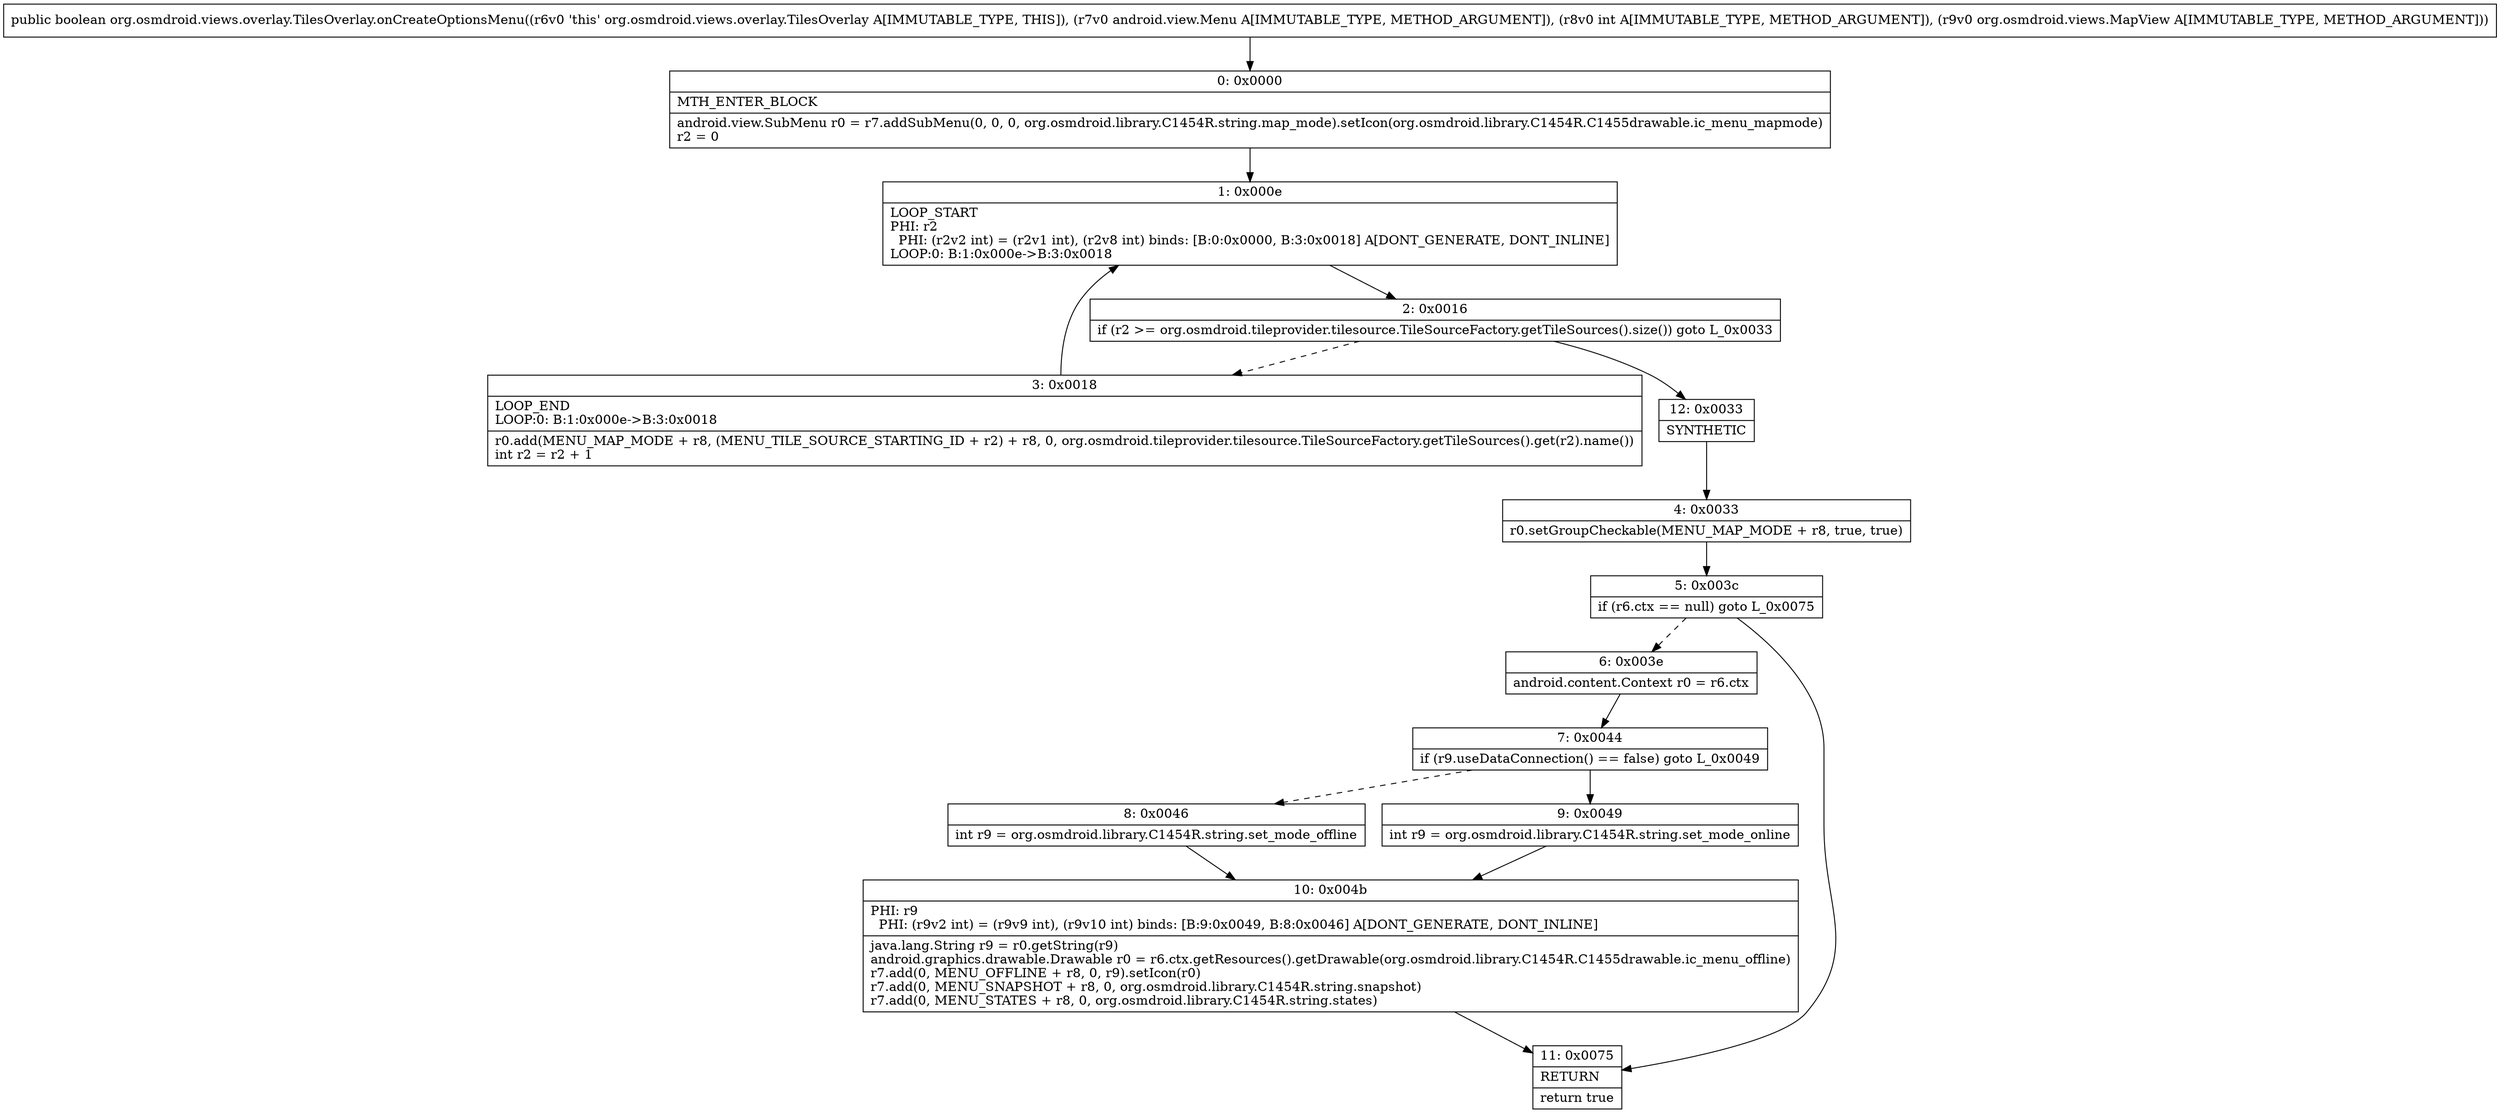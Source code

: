 digraph "CFG fororg.osmdroid.views.overlay.TilesOverlay.onCreateOptionsMenu(Landroid\/view\/Menu;ILorg\/osmdroid\/views\/MapView;)Z" {
Node_0 [shape=record,label="{0\:\ 0x0000|MTH_ENTER_BLOCK\l|android.view.SubMenu r0 = r7.addSubMenu(0, 0, 0, org.osmdroid.library.C1454R.string.map_mode).setIcon(org.osmdroid.library.C1454R.C1455drawable.ic_menu_mapmode)\lr2 = 0\l}"];
Node_1 [shape=record,label="{1\:\ 0x000e|LOOP_START\lPHI: r2 \l  PHI: (r2v2 int) = (r2v1 int), (r2v8 int) binds: [B:0:0x0000, B:3:0x0018] A[DONT_GENERATE, DONT_INLINE]\lLOOP:0: B:1:0x000e\-\>B:3:0x0018\l}"];
Node_2 [shape=record,label="{2\:\ 0x0016|if (r2 \>= org.osmdroid.tileprovider.tilesource.TileSourceFactory.getTileSources().size()) goto L_0x0033\l}"];
Node_3 [shape=record,label="{3\:\ 0x0018|LOOP_END\lLOOP:0: B:1:0x000e\-\>B:3:0x0018\l|r0.add(MENU_MAP_MODE + r8, (MENU_TILE_SOURCE_STARTING_ID + r2) + r8, 0, org.osmdroid.tileprovider.tilesource.TileSourceFactory.getTileSources().get(r2).name())\lint r2 = r2 + 1\l}"];
Node_4 [shape=record,label="{4\:\ 0x0033|r0.setGroupCheckable(MENU_MAP_MODE + r8, true, true)\l}"];
Node_5 [shape=record,label="{5\:\ 0x003c|if (r6.ctx == null) goto L_0x0075\l}"];
Node_6 [shape=record,label="{6\:\ 0x003e|android.content.Context r0 = r6.ctx\l}"];
Node_7 [shape=record,label="{7\:\ 0x0044|if (r9.useDataConnection() == false) goto L_0x0049\l}"];
Node_8 [shape=record,label="{8\:\ 0x0046|int r9 = org.osmdroid.library.C1454R.string.set_mode_offline\l}"];
Node_9 [shape=record,label="{9\:\ 0x0049|int r9 = org.osmdroid.library.C1454R.string.set_mode_online\l}"];
Node_10 [shape=record,label="{10\:\ 0x004b|PHI: r9 \l  PHI: (r9v2 int) = (r9v9 int), (r9v10 int) binds: [B:9:0x0049, B:8:0x0046] A[DONT_GENERATE, DONT_INLINE]\l|java.lang.String r9 = r0.getString(r9)\landroid.graphics.drawable.Drawable r0 = r6.ctx.getResources().getDrawable(org.osmdroid.library.C1454R.C1455drawable.ic_menu_offline)\lr7.add(0, MENU_OFFLINE + r8, 0, r9).setIcon(r0)\lr7.add(0, MENU_SNAPSHOT + r8, 0, org.osmdroid.library.C1454R.string.snapshot)\lr7.add(0, MENU_STATES + r8, 0, org.osmdroid.library.C1454R.string.states)\l}"];
Node_11 [shape=record,label="{11\:\ 0x0075|RETURN\l|return true\l}"];
Node_12 [shape=record,label="{12\:\ 0x0033|SYNTHETIC\l}"];
MethodNode[shape=record,label="{public boolean org.osmdroid.views.overlay.TilesOverlay.onCreateOptionsMenu((r6v0 'this' org.osmdroid.views.overlay.TilesOverlay A[IMMUTABLE_TYPE, THIS]), (r7v0 android.view.Menu A[IMMUTABLE_TYPE, METHOD_ARGUMENT]), (r8v0 int A[IMMUTABLE_TYPE, METHOD_ARGUMENT]), (r9v0 org.osmdroid.views.MapView A[IMMUTABLE_TYPE, METHOD_ARGUMENT])) }"];
MethodNode -> Node_0;
Node_0 -> Node_1;
Node_1 -> Node_2;
Node_2 -> Node_3[style=dashed];
Node_2 -> Node_12;
Node_3 -> Node_1;
Node_4 -> Node_5;
Node_5 -> Node_6[style=dashed];
Node_5 -> Node_11;
Node_6 -> Node_7;
Node_7 -> Node_8[style=dashed];
Node_7 -> Node_9;
Node_8 -> Node_10;
Node_9 -> Node_10;
Node_10 -> Node_11;
Node_12 -> Node_4;
}

